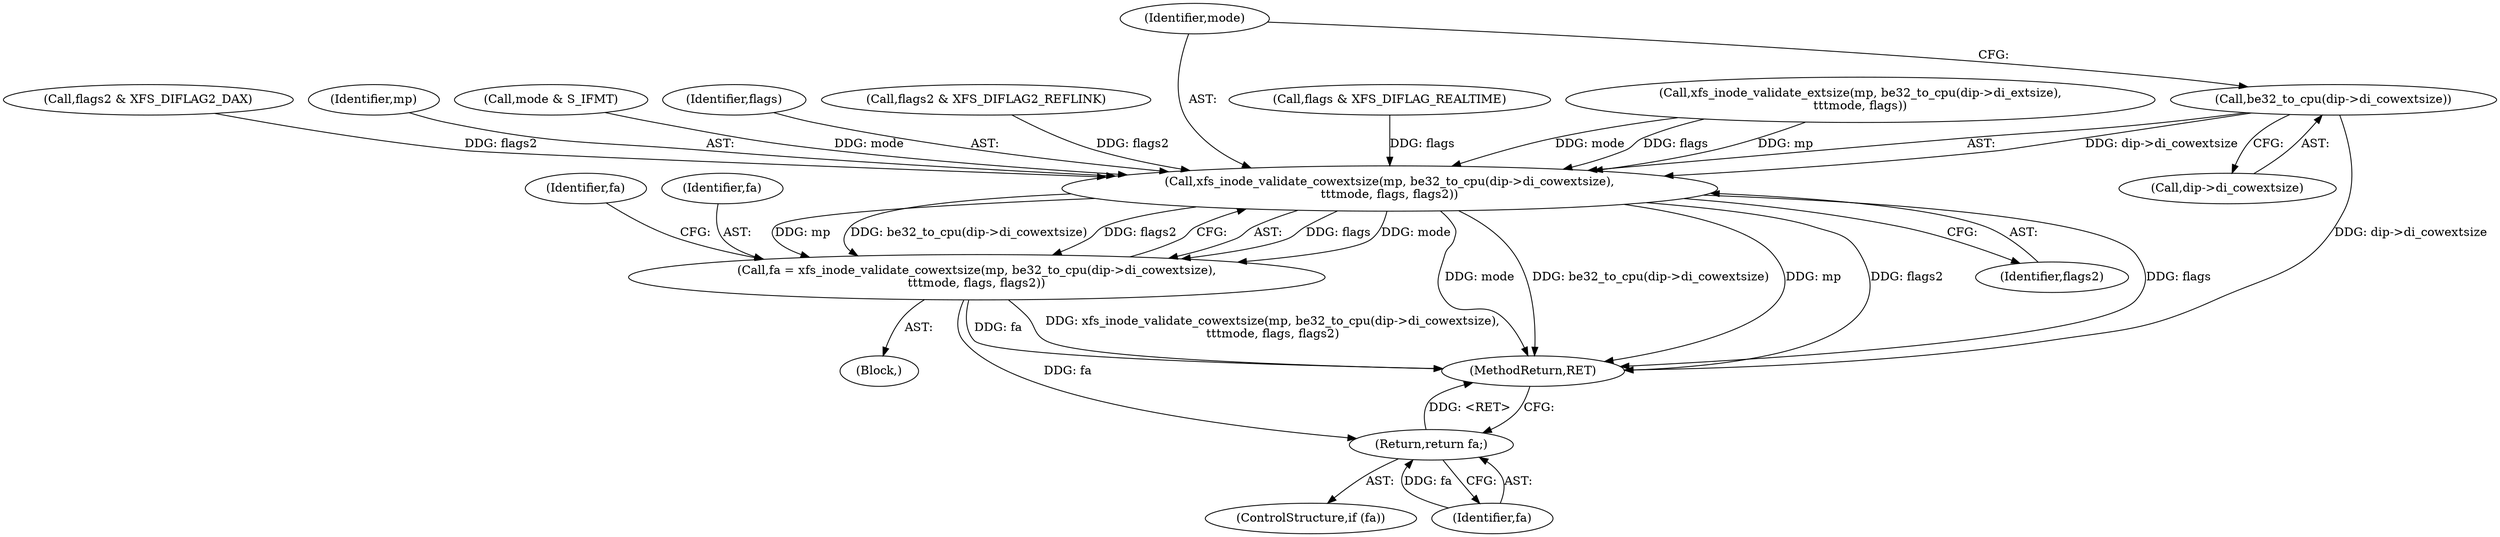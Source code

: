 digraph "0_linux_23fcb3340d033d9f081e21e6c12c2db7eaa541d3@pointer" {
"1000422" [label="(Call,be32_to_cpu(dip->di_cowextsize))"];
"1000420" [label="(Call,xfs_inode_validate_cowextsize(mp, be32_to_cpu(dip->di_cowextsize),\n\t\t\tmode, flags, flags2))"];
"1000418" [label="(Call,fa = xfs_inode_validate_cowextsize(mp, be32_to_cpu(dip->di_cowextsize),\n\t\t\tmode, flags, flags2))"];
"1000431" [label="(Return,return fa;)"];
"1000420" [label="(Call,xfs_inode_validate_cowextsize(mp, be32_to_cpu(dip->di_cowextsize),\n\t\t\tmode, flags, flags2))"];
"1000431" [label="(Return,return fa;)"];
"1000429" [label="(ControlStructure,if (fa))"];
"1000427" [label="(Identifier,flags)"];
"1000422" [label="(Call,be32_to_cpu(dip->di_cowextsize))"];
"1000423" [label="(Call,dip->di_cowextsize)"];
"1000418" [label="(Call,fa = xfs_inode_validate_cowextsize(mp, be32_to_cpu(dip->di_cowextsize),\n\t\t\tmode, flags, flags2))"];
"1000118" [label="(Block,)"];
"1000410" [label="(Call,flags2 & XFS_DIFLAG2_REFLINK)"];
"1000345" [label="(Call,xfs_inode_validate_extsize(mp, be32_to_cpu(dip->di_extsize),\n\t\t\tmode, flags))"];
"1000419" [label="(Identifier,fa)"];
"1000430" [label="(Identifier,fa)"];
"1000432" [label="(Identifier,fa)"];
"1000413" [label="(Call,flags2 & XFS_DIFLAG2_DAX)"];
"1000421" [label="(Identifier,mp)"];
"1000428" [label="(Identifier,flags2)"];
"1000392" [label="(Call,mode & S_IFMT)"];
"1000426" [label="(Identifier,mode)"];
"1000435" [label="(MethodReturn,RET)"];
"1000403" [label="(Call,flags & XFS_DIFLAG_REALTIME)"];
"1000422" -> "1000420"  [label="AST: "];
"1000422" -> "1000423"  [label="CFG: "];
"1000423" -> "1000422"  [label="AST: "];
"1000426" -> "1000422"  [label="CFG: "];
"1000422" -> "1000435"  [label="DDG: dip->di_cowextsize"];
"1000422" -> "1000420"  [label="DDG: dip->di_cowextsize"];
"1000420" -> "1000418"  [label="AST: "];
"1000420" -> "1000428"  [label="CFG: "];
"1000421" -> "1000420"  [label="AST: "];
"1000426" -> "1000420"  [label="AST: "];
"1000427" -> "1000420"  [label="AST: "];
"1000428" -> "1000420"  [label="AST: "];
"1000418" -> "1000420"  [label="CFG: "];
"1000420" -> "1000435"  [label="DDG: flags2"];
"1000420" -> "1000435"  [label="DDG: flags"];
"1000420" -> "1000435"  [label="DDG: mode"];
"1000420" -> "1000435"  [label="DDG: be32_to_cpu(dip->di_cowextsize)"];
"1000420" -> "1000435"  [label="DDG: mp"];
"1000420" -> "1000418"  [label="DDG: flags"];
"1000420" -> "1000418"  [label="DDG: mode"];
"1000420" -> "1000418"  [label="DDG: mp"];
"1000420" -> "1000418"  [label="DDG: be32_to_cpu(dip->di_cowextsize)"];
"1000420" -> "1000418"  [label="DDG: flags2"];
"1000345" -> "1000420"  [label="DDG: mp"];
"1000345" -> "1000420"  [label="DDG: mode"];
"1000345" -> "1000420"  [label="DDG: flags"];
"1000392" -> "1000420"  [label="DDG: mode"];
"1000403" -> "1000420"  [label="DDG: flags"];
"1000410" -> "1000420"  [label="DDG: flags2"];
"1000413" -> "1000420"  [label="DDG: flags2"];
"1000418" -> "1000118"  [label="AST: "];
"1000419" -> "1000418"  [label="AST: "];
"1000430" -> "1000418"  [label="CFG: "];
"1000418" -> "1000435"  [label="DDG: xfs_inode_validate_cowextsize(mp, be32_to_cpu(dip->di_cowextsize),\n\t\t\tmode, flags, flags2)"];
"1000418" -> "1000435"  [label="DDG: fa"];
"1000418" -> "1000431"  [label="DDG: fa"];
"1000431" -> "1000429"  [label="AST: "];
"1000431" -> "1000432"  [label="CFG: "];
"1000432" -> "1000431"  [label="AST: "];
"1000435" -> "1000431"  [label="CFG: "];
"1000431" -> "1000435"  [label="DDG: <RET>"];
"1000432" -> "1000431"  [label="DDG: fa"];
}
